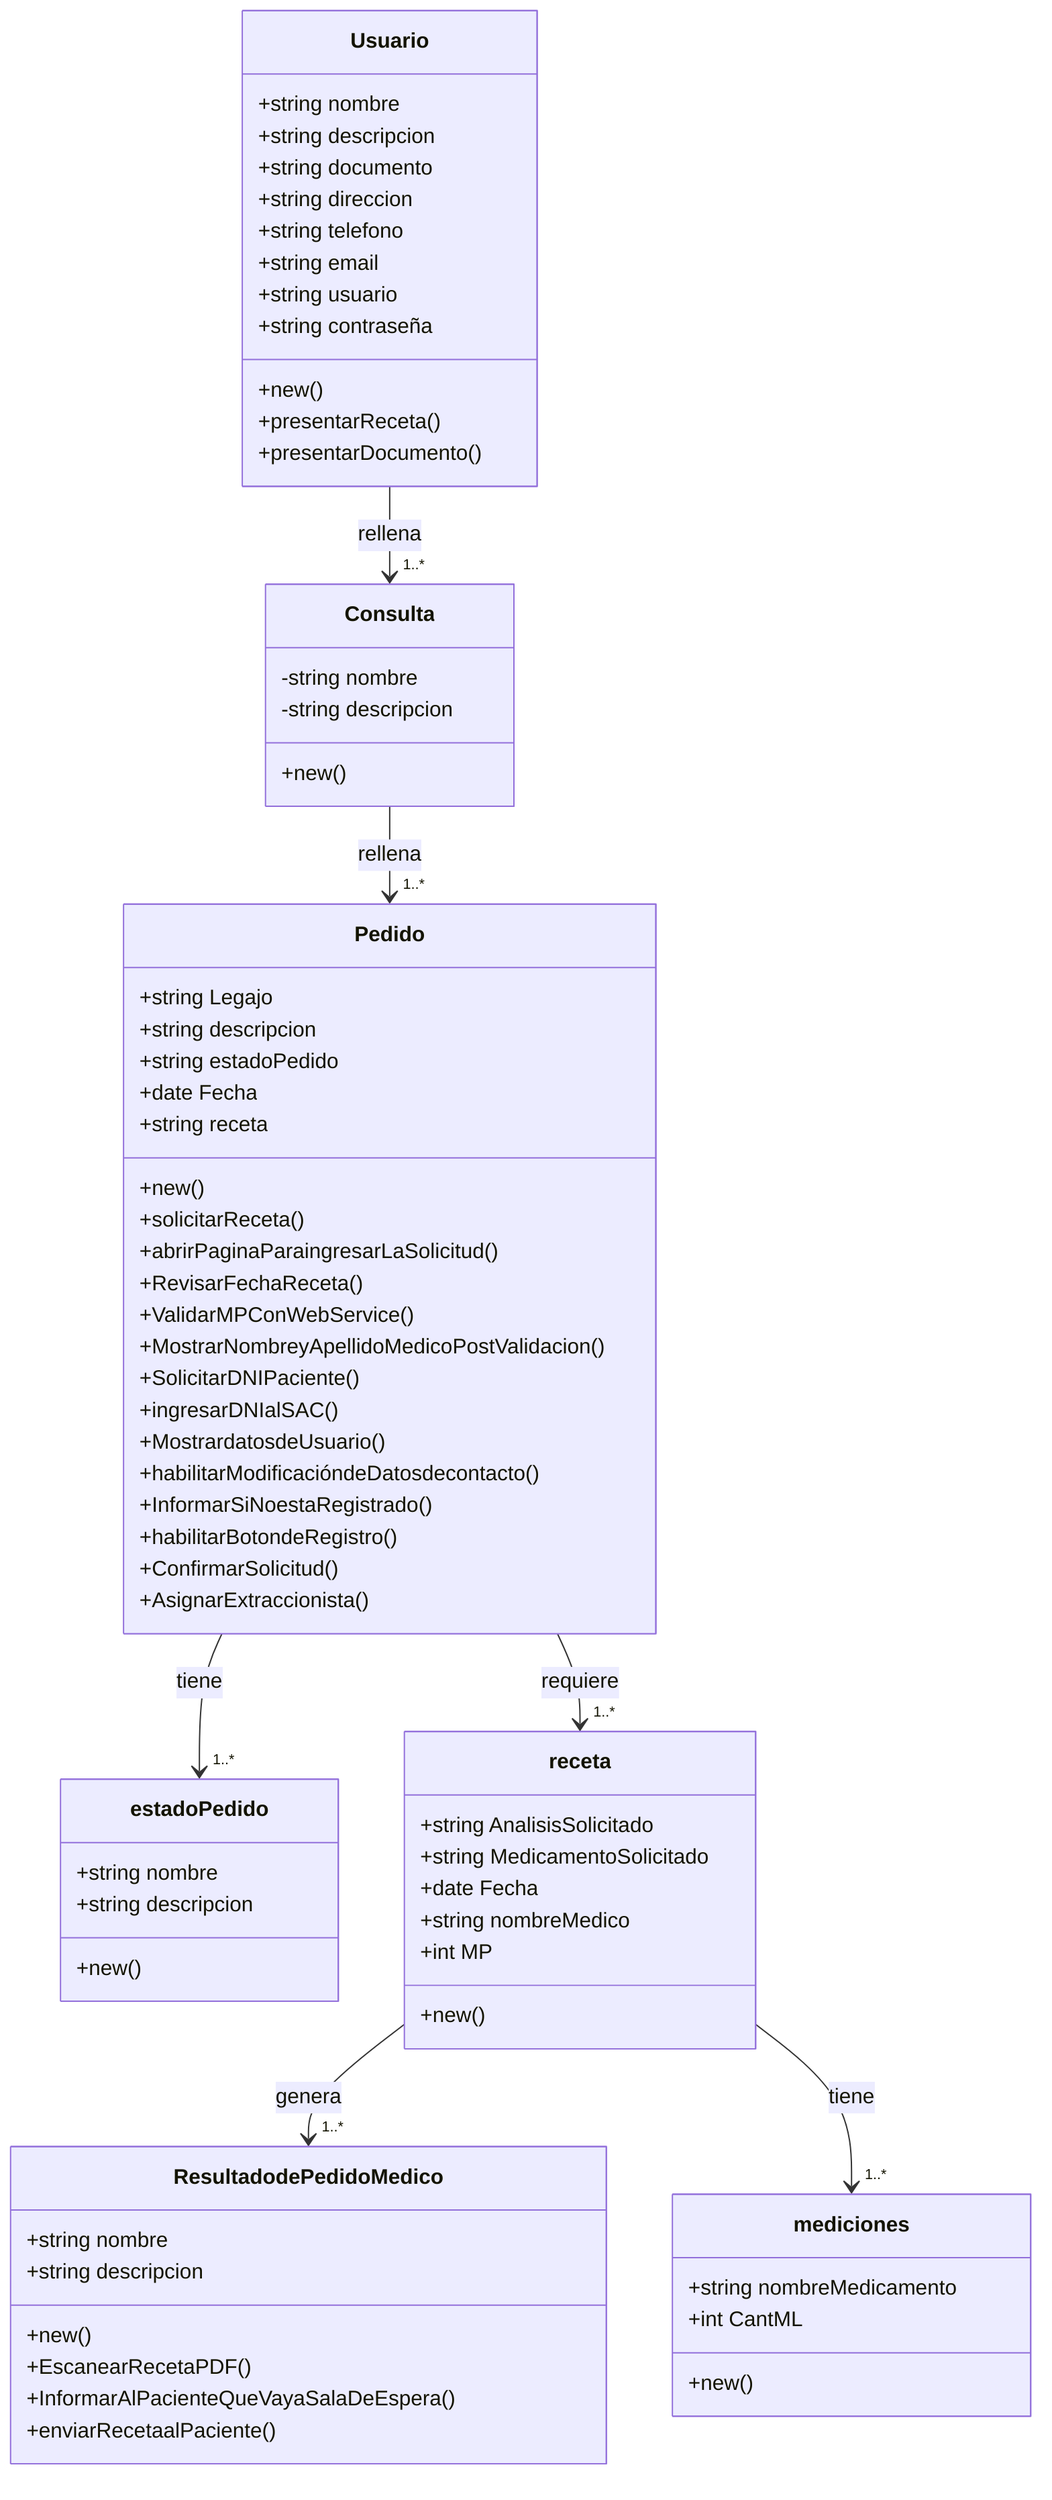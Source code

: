 classDiagram
  
  class Consulta{
  -string nombre
  -string descripcion

  +new()
  }


  class Pedido {
    +string Legajo
    +string descripcion
    +string estadoPedido
    +date Fecha
    +string receta
    
    +new()
    +solicitarReceta()
    +abrirPaginaParaingresarLaSolicitud()
    +RevisarFechaReceta()
    +ValidarMPConWebService()
    +MostrarNombreyApellidoMedicoPostValidacion()
    +SolicitarDNIPaciente()
    +ingresarDNIalSAC()
    +MostrardatosdeUsuario()
    +habilitarModificacióndeDatosdecontacto()
    +InformarSiNoestaRegistrado()
    +habilitarBotondeRegistro()
    +ConfirmarSolicitud()
    +AsignarExtraccionista()
    

  }

  class estadoPedido{
  +string nombre
  +string descripcion

  +new()
  }

  class receta{
    +string AnalisisSolicitado
    +string MedicamentoSolicitado
    +date Fecha
    +string nombreMedico
    +int MP

    +new()
  }

  class mediciones{
    +string nombreMedicamento
    +int CantML

    +new()
  }

  class Usuario{
    +string nombre
    +string descripcion
    +string documento
    +string direccion
    +string telefono
    +string email
    +string usuario
    +string contraseña

    +new()
    +presentarReceta()
    +presentarDocumento()
  }


  class ResultadodePedidoMedico {
    +string nombre
    +string descripcion

    +new()
    +EscanearRecetaPDF()
    +InformarAlPacienteQueVayaSalaDeEspera()
    +enviarRecetaalPaciente()
  }


  receta  --> "1..*" ResultadodePedidoMedico : genera
  Usuario  --> "1..*" Consulta : rellena
  Consulta  --> "1..*" Pedido : rellena
  Pedido  --> "1..*" estadoPedido : tiene
  Pedido  --> "1..*" receta : requiere
  receta  --> "1..*" mediciones : tiene